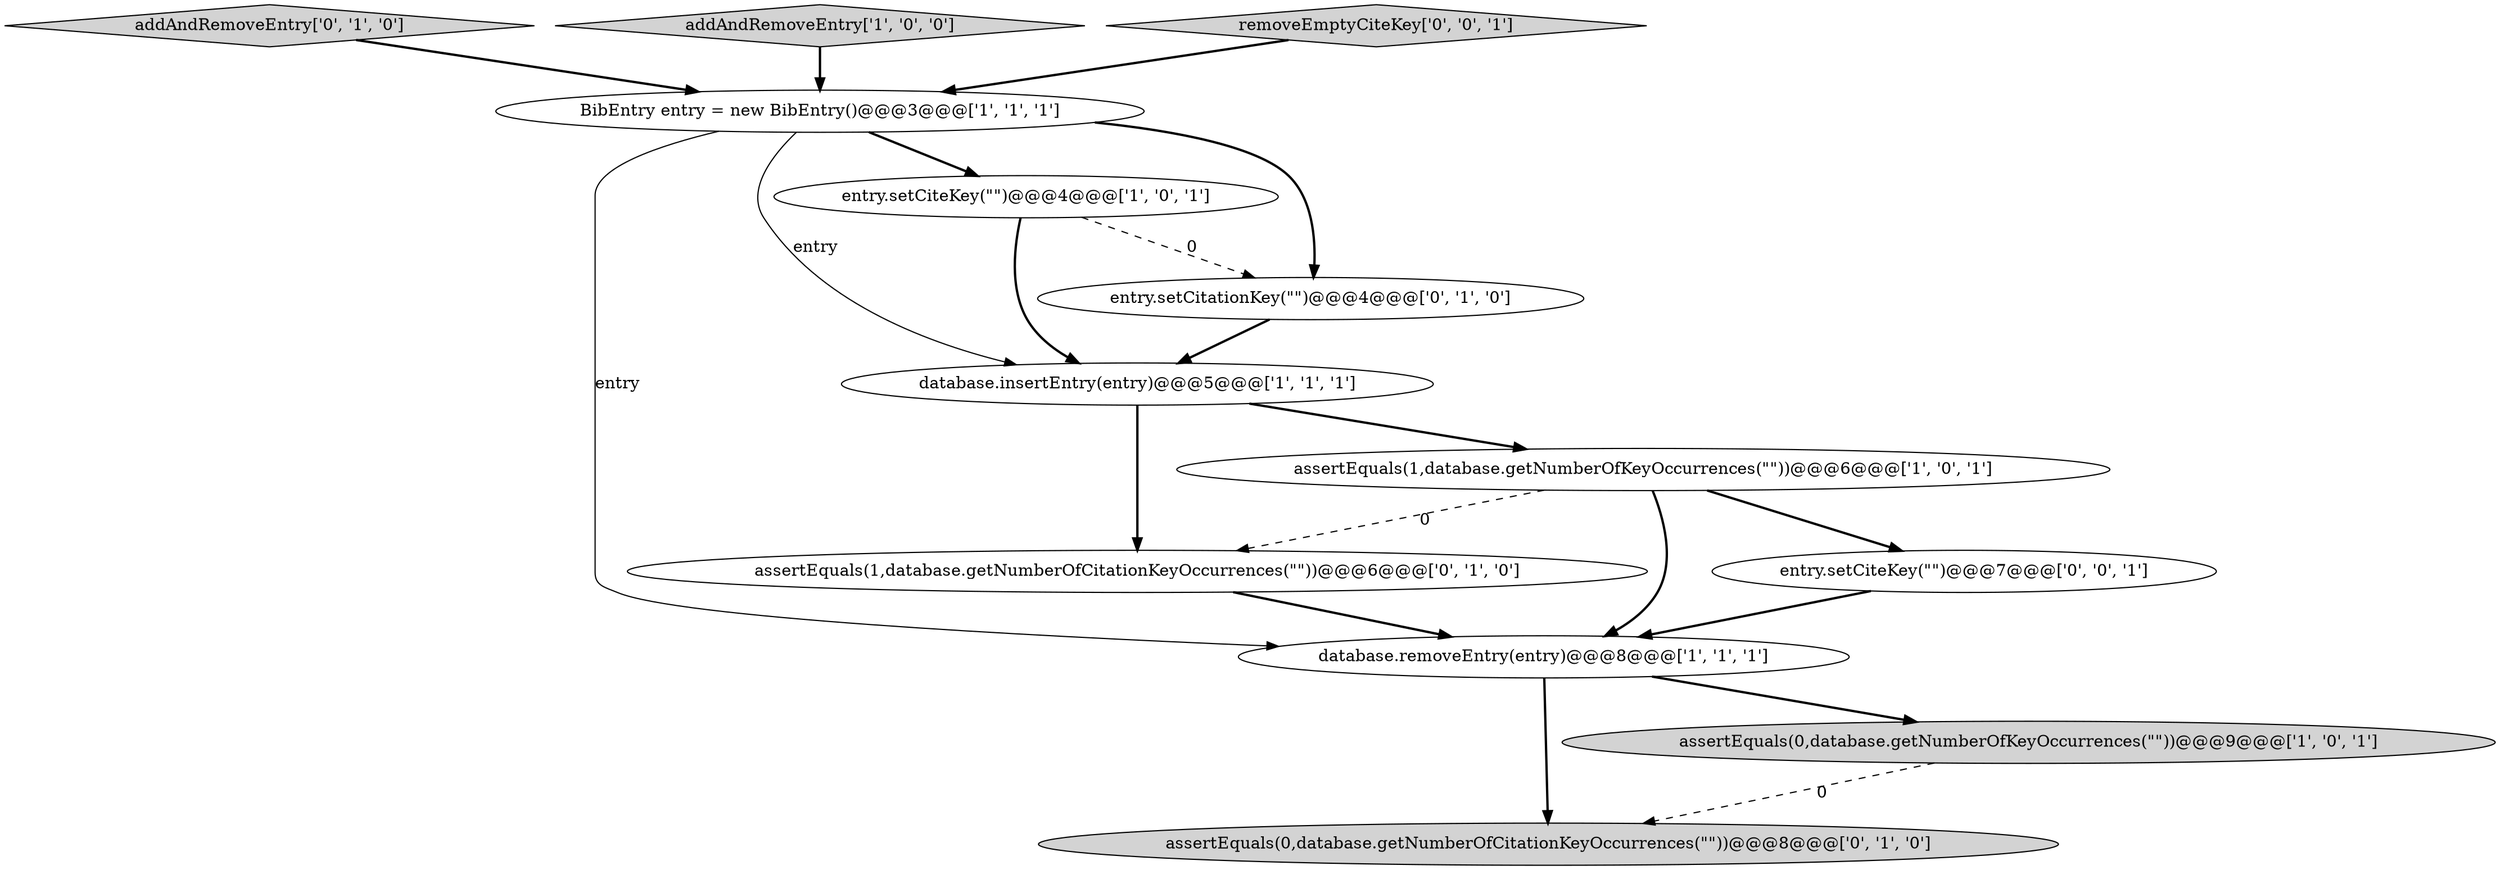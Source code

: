digraph {
0 [style = filled, label = "BibEntry entry = new BibEntry()@@@3@@@['1', '1', '1']", fillcolor = white, shape = ellipse image = "AAA0AAABBB1BBB"];
3 [style = filled, label = "database.removeEntry(entry)@@@8@@@['1', '1', '1']", fillcolor = white, shape = ellipse image = "AAA0AAABBB1BBB"];
8 [style = filled, label = "addAndRemoveEntry['0', '1', '0']", fillcolor = lightgray, shape = diamond image = "AAA0AAABBB2BBB"];
10 [style = filled, label = "assertEquals(0,database.getNumberOfCitationKeyOccurrences(\"\"))@@@8@@@['0', '1', '0']", fillcolor = lightgray, shape = ellipse image = "AAA1AAABBB2BBB"];
1 [style = filled, label = "database.insertEntry(entry)@@@5@@@['1', '1', '1']", fillcolor = white, shape = ellipse image = "AAA0AAABBB1BBB"];
6 [style = filled, label = "entry.setCiteKey(\"\")@@@4@@@['1', '0', '1']", fillcolor = white, shape = ellipse image = "AAA0AAABBB1BBB"];
7 [style = filled, label = "assertEquals(1,database.getNumberOfCitationKeyOccurrences(\"\"))@@@6@@@['0', '1', '0']", fillcolor = white, shape = ellipse image = "AAA1AAABBB2BBB"];
9 [style = filled, label = "entry.setCitationKey(\"\")@@@4@@@['0', '1', '0']", fillcolor = white, shape = ellipse image = "AAA1AAABBB2BBB"];
4 [style = filled, label = "addAndRemoveEntry['1', '0', '0']", fillcolor = lightgray, shape = diamond image = "AAA0AAABBB1BBB"];
11 [style = filled, label = "entry.setCiteKey(\"\")@@@7@@@['0', '0', '1']", fillcolor = white, shape = ellipse image = "AAA0AAABBB3BBB"];
5 [style = filled, label = "assertEquals(0,database.getNumberOfKeyOccurrences(\"\"))@@@9@@@['1', '0', '1']", fillcolor = lightgray, shape = ellipse image = "AAA0AAABBB1BBB"];
2 [style = filled, label = "assertEquals(1,database.getNumberOfKeyOccurrences(\"\"))@@@6@@@['1', '0', '1']", fillcolor = white, shape = ellipse image = "AAA0AAABBB1BBB"];
12 [style = filled, label = "removeEmptyCiteKey['0', '0', '1']", fillcolor = lightgray, shape = diamond image = "AAA0AAABBB3BBB"];
0->6 [style = bold, label=""];
5->10 [style = dashed, label="0"];
12->0 [style = bold, label=""];
0->9 [style = bold, label=""];
3->10 [style = bold, label=""];
11->3 [style = bold, label=""];
2->7 [style = dashed, label="0"];
1->7 [style = bold, label=""];
0->1 [style = solid, label="entry"];
6->9 [style = dashed, label="0"];
0->3 [style = solid, label="entry"];
9->1 [style = bold, label=""];
6->1 [style = bold, label=""];
1->2 [style = bold, label=""];
8->0 [style = bold, label=""];
3->5 [style = bold, label=""];
4->0 [style = bold, label=""];
2->11 [style = bold, label=""];
2->3 [style = bold, label=""];
7->3 [style = bold, label=""];
}
